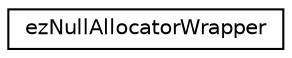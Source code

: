 digraph "Graphical Class Hierarchy"
{
 // LATEX_PDF_SIZE
  edge [fontname="Helvetica",fontsize="10",labelfontname="Helvetica",labelfontsize="10"];
  node [fontname="Helvetica",fontsize="10",shape=record];
  rankdir="LR";
  Node0 [label="ezNullAllocatorWrapper",height=0.2,width=0.4,color="black", fillcolor="white", style="filled",URL="$d5/d90/structez_null_allocator_wrapper.htm",tooltip=" "];
}
